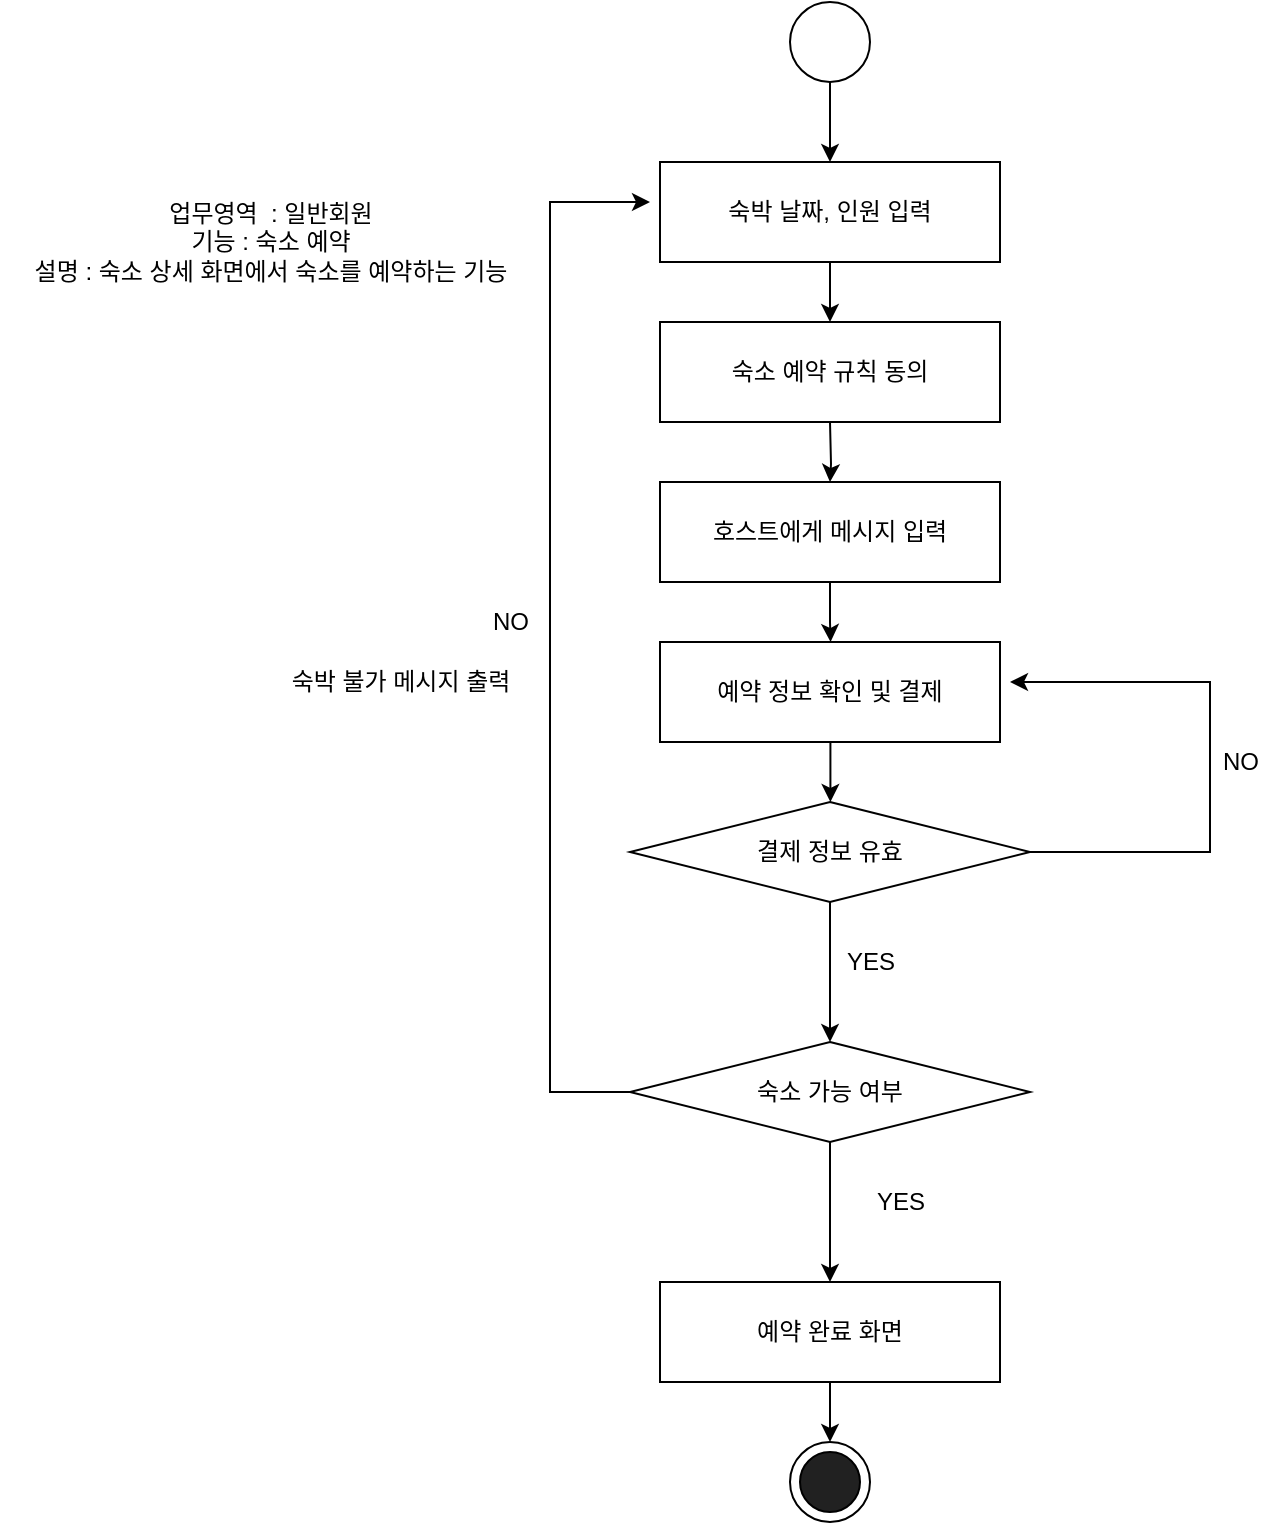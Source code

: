 <mxfile version="12.4.3" type="device" pages="1"><diagram id="Oa9L7knZ7J5j9yQcJq86" name="Page-1"><mxGraphModel dx="1662" dy="662" grid="1" gridSize="10" guides="1" tooltips="1" connect="1" arrows="1" fold="1" page="1" pageScale="1" pageWidth="827" pageHeight="1169" math="0" shadow="0"><root><mxCell id="0"/><mxCell id="1" parent="0"/><mxCell id="E6Z8HjIN5yPOnwhXo9if-9" value="" style="edgeStyle=orthogonalEdgeStyle;rounded=0;orthogonalLoop=1;jettySize=auto;html=1;" parent="1" source="E6Z8HjIN5yPOnwhXo9if-1" edge="1"><mxGeometry relative="1" as="geometry"><mxPoint x="440" y="100" as="targetPoint"/></mxGeometry></mxCell><mxCell id="E6Z8HjIN5yPOnwhXo9if-1" value="" style="ellipse;whiteSpace=wrap;html=1;aspect=fixed;" parent="1" vertex="1"><mxGeometry x="420" y="20" width="40" height="40" as="geometry"/></mxCell><mxCell id="E6Z8HjIN5yPOnwhXo9if-12" value="" style="edgeStyle=orthogonalEdgeStyle;rounded=0;orthogonalLoop=1;jettySize=auto;html=1;" parent="1" source="E6Z8HjIN5yPOnwhXo9if-10" edge="1"><mxGeometry relative="1" as="geometry"><mxPoint x="440" y="180" as="targetPoint"/></mxGeometry></mxCell><mxCell id="E6Z8HjIN5yPOnwhXo9if-10" value="숙박 날짜, 인원 입력" style="rounded=0;whiteSpace=wrap;html=1;" parent="1" vertex="1"><mxGeometry x="355" y="100" width="170" height="50" as="geometry"/></mxCell><mxCell id="E6Z8HjIN5yPOnwhXo9if-14" value="" style="edgeStyle=orthogonalEdgeStyle;rounded=0;orthogonalLoop=1;jettySize=auto;html=1;" parent="1" target="E6Z8HjIN5yPOnwhXo9if-13" edge="1"><mxGeometry relative="1" as="geometry"><mxPoint x="440" y="230" as="sourcePoint"/></mxGeometry></mxCell><mxCell id="E6Z8HjIN5yPOnwhXo9if-16" value="" style="edgeStyle=orthogonalEdgeStyle;rounded=0;orthogonalLoop=1;jettySize=auto;html=1;" parent="1" source="E6Z8HjIN5yPOnwhXo9if-13" edge="1"><mxGeometry relative="1" as="geometry"><mxPoint x="440.286" y="340" as="targetPoint"/></mxGeometry></mxCell><mxCell id="E6Z8HjIN5yPOnwhXo9if-13" value="호스트에게 메시지 입력" style="rounded=0;whiteSpace=wrap;html=1;" parent="1" vertex="1"><mxGeometry x="355" y="260" width="170" height="50" as="geometry"/></mxCell><mxCell id="E6Z8HjIN5yPOnwhXo9if-30" value="" style="edgeStyle=orthogonalEdgeStyle;rounded=0;orthogonalLoop=1;jettySize=auto;html=1;" parent="1" source="E6Z8HjIN5yPOnwhXo9if-21" edge="1"><mxGeometry relative="1" as="geometry"><mxPoint x="440" y="740" as="targetPoint"/></mxGeometry></mxCell><mxCell id="E6Z8HjIN5yPOnwhXo9if-21" value="예약 완료 화면" style="rounded=0;whiteSpace=wrap;html=1;" parent="1" vertex="1"><mxGeometry x="355" y="660" width="170" height="50" as="geometry"/></mxCell><mxCell id="E6Z8HjIN5yPOnwhXo9if-31" value="" style="ellipse;whiteSpace=wrap;html=1;aspect=fixed;" parent="1" vertex="1"><mxGeometry x="420" y="740" width="40" height="40" as="geometry"/></mxCell><mxCell id="E6Z8HjIN5yPOnwhXo9if-33" value="" style="ellipse;whiteSpace=wrap;html=1;aspect=fixed;fillColor=#212121;" parent="1" vertex="1"><mxGeometry x="425" y="745" width="30" height="30" as="geometry"/></mxCell><mxCell id="E6Z8HjIN5yPOnwhXo9if-38" value="&lt;div&gt;업무영역&amp;nbsp; : 일반회원&lt;/div&gt;&lt;div&gt;기능 : 숙소 예약&lt;/div&gt;&lt;div&gt;설명 : 숙소 상세 화면에서 숙소를 예약하는 기능&lt;/div&gt;" style="text;html=1;align=center;verticalAlign=middle;resizable=0;points=[];;autosize=1;" parent="1" vertex="1"><mxGeometry x="25" y="115" width="270" height="50" as="geometry"/></mxCell><mxCell id="E6Z8HjIN5yPOnwhXo9if-44" value="예약 정보 확인 및 결제" style="rounded=0;whiteSpace=wrap;html=1;" parent="1" vertex="1"><mxGeometry x="355" y="340" width="170" height="50" as="geometry"/></mxCell><mxCell id="ep0Mh95NDiERQF2hAd9N-13" value="" style="edgeStyle=orthogonalEdgeStyle;rounded=0;orthogonalLoop=1;jettySize=auto;html=1;" parent="1" edge="1"><mxGeometry relative="1" as="geometry"><mxPoint x="440.207" y="390" as="sourcePoint"/><mxPoint x="440.207" y="420.0" as="targetPoint"/></mxGeometry></mxCell><mxCell id="ep0Mh95NDiERQF2hAd9N-14" value="" style="edgeStyle=orthogonalEdgeStyle;rounded=0;orthogonalLoop=1;jettySize=auto;html=1;" parent="1" source="ep0Mh95NDiERQF2hAd9N-15" edge="1"><mxGeometry relative="1" as="geometry"><mxPoint x="440" y="540.0" as="targetPoint"/></mxGeometry></mxCell><mxCell id="ep0Mh95NDiERQF2hAd9N-32" value="" style="edgeStyle=orthogonalEdgeStyle;rounded=0;orthogonalLoop=1;jettySize=auto;html=1;" parent="1" source="ep0Mh95NDiERQF2hAd9N-15" edge="1"><mxGeometry relative="1" as="geometry"><mxPoint x="530" y="360" as="targetPoint"/><Array as="points"><mxPoint x="630" y="445"/><mxPoint x="630" y="360"/></Array></mxGeometry></mxCell><mxCell id="ep0Mh95NDiERQF2hAd9N-15" value="결제 정보 유효" style="rhombus;whiteSpace=wrap;html=1;" parent="1" vertex="1"><mxGeometry x="340" y="420" width="200" height="50" as="geometry"/></mxCell><mxCell id="ep0Mh95NDiERQF2hAd9N-16" value="YES" style="text;html=1;align=center;verticalAlign=middle;resizable=0;points=[];;autosize=1;" parent="1" vertex="1"><mxGeometry x="440" y="490" width="40" height="20" as="geometry"/></mxCell><mxCell id="ep0Mh95NDiERQF2hAd9N-17" value="NO" style="text;html=1;align=center;verticalAlign=middle;resizable=0;points=[];;autosize=1;" parent="1" vertex="1"><mxGeometry x="630" y="390" width="30" height="20" as="geometry"/></mxCell><mxCell id="ep0Mh95NDiERQF2hAd9N-28" value="" style="edgeStyle=orthogonalEdgeStyle;rounded=0;orthogonalLoop=1;jettySize=auto;html=1;" parent="1" source="ep0Mh95NDiERQF2hAd9N-29" edge="1"><mxGeometry relative="1" as="geometry"><mxPoint x="440" y="660.0" as="targetPoint"/></mxGeometry></mxCell><mxCell id="ep0Mh95NDiERQF2hAd9N-35" value="" style="edgeStyle=orthogonalEdgeStyle;rounded=0;orthogonalLoop=1;jettySize=auto;html=1;" parent="1" source="ep0Mh95NDiERQF2hAd9N-29" edge="1"><mxGeometry relative="1" as="geometry"><mxPoint x="350" y="120" as="targetPoint"/><Array as="points"><mxPoint x="300" y="565"/><mxPoint x="300" y="120"/></Array></mxGeometry></mxCell><mxCell id="ep0Mh95NDiERQF2hAd9N-29" value="숙소 가능 여부" style="rhombus;whiteSpace=wrap;html=1;" parent="1" vertex="1"><mxGeometry x="340" y="540" width="200" height="50" as="geometry"/></mxCell><mxCell id="ep0Mh95NDiERQF2hAd9N-30" value="YES" style="text;html=1;align=center;verticalAlign=middle;resizable=0;points=[];;autosize=1;" parent="1" vertex="1"><mxGeometry x="455" y="610" width="40" height="20" as="geometry"/></mxCell><mxCell id="ep0Mh95NDiERQF2hAd9N-38" value="NO" style="text;html=1;align=center;verticalAlign=middle;resizable=0;points=[];;autosize=1;" parent="1" vertex="1"><mxGeometry x="265" y="320" width="30" height="20" as="geometry"/></mxCell><mxCell id="ep0Mh95NDiERQF2hAd9N-40" value="숙박 불가 메시지 출력" style="text;html=1;align=center;verticalAlign=middle;resizable=0;points=[];;autosize=1;" parent="1" vertex="1"><mxGeometry x="160" y="350" width="130" height="20" as="geometry"/></mxCell><mxCell id="ExRwhLPLL9_6vwiyg4dF-1" value="숙소 예약 규칙 동의" style="rounded=0;whiteSpace=wrap;html=1;" vertex="1" parent="1"><mxGeometry x="355" y="180" width="170" height="50" as="geometry"/></mxCell></root></mxGraphModel></diagram></mxfile>